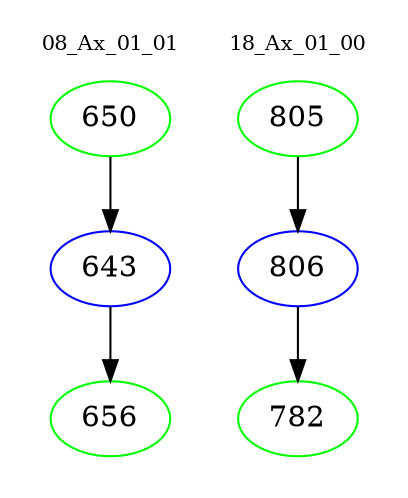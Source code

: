 digraph{
subgraph cluster_0 {
color = white
label = "08_Ax_01_01";
fontsize=10;
T0_650 [label="650", color="green"]
T0_650 -> T0_643 [color="black"]
T0_643 [label="643", color="blue"]
T0_643 -> T0_656 [color="black"]
T0_656 [label="656", color="green"]
}
subgraph cluster_1 {
color = white
label = "18_Ax_01_00";
fontsize=10;
T1_805 [label="805", color="green"]
T1_805 -> T1_806 [color="black"]
T1_806 [label="806", color="blue"]
T1_806 -> T1_782 [color="black"]
T1_782 [label="782", color="green"]
}
}
